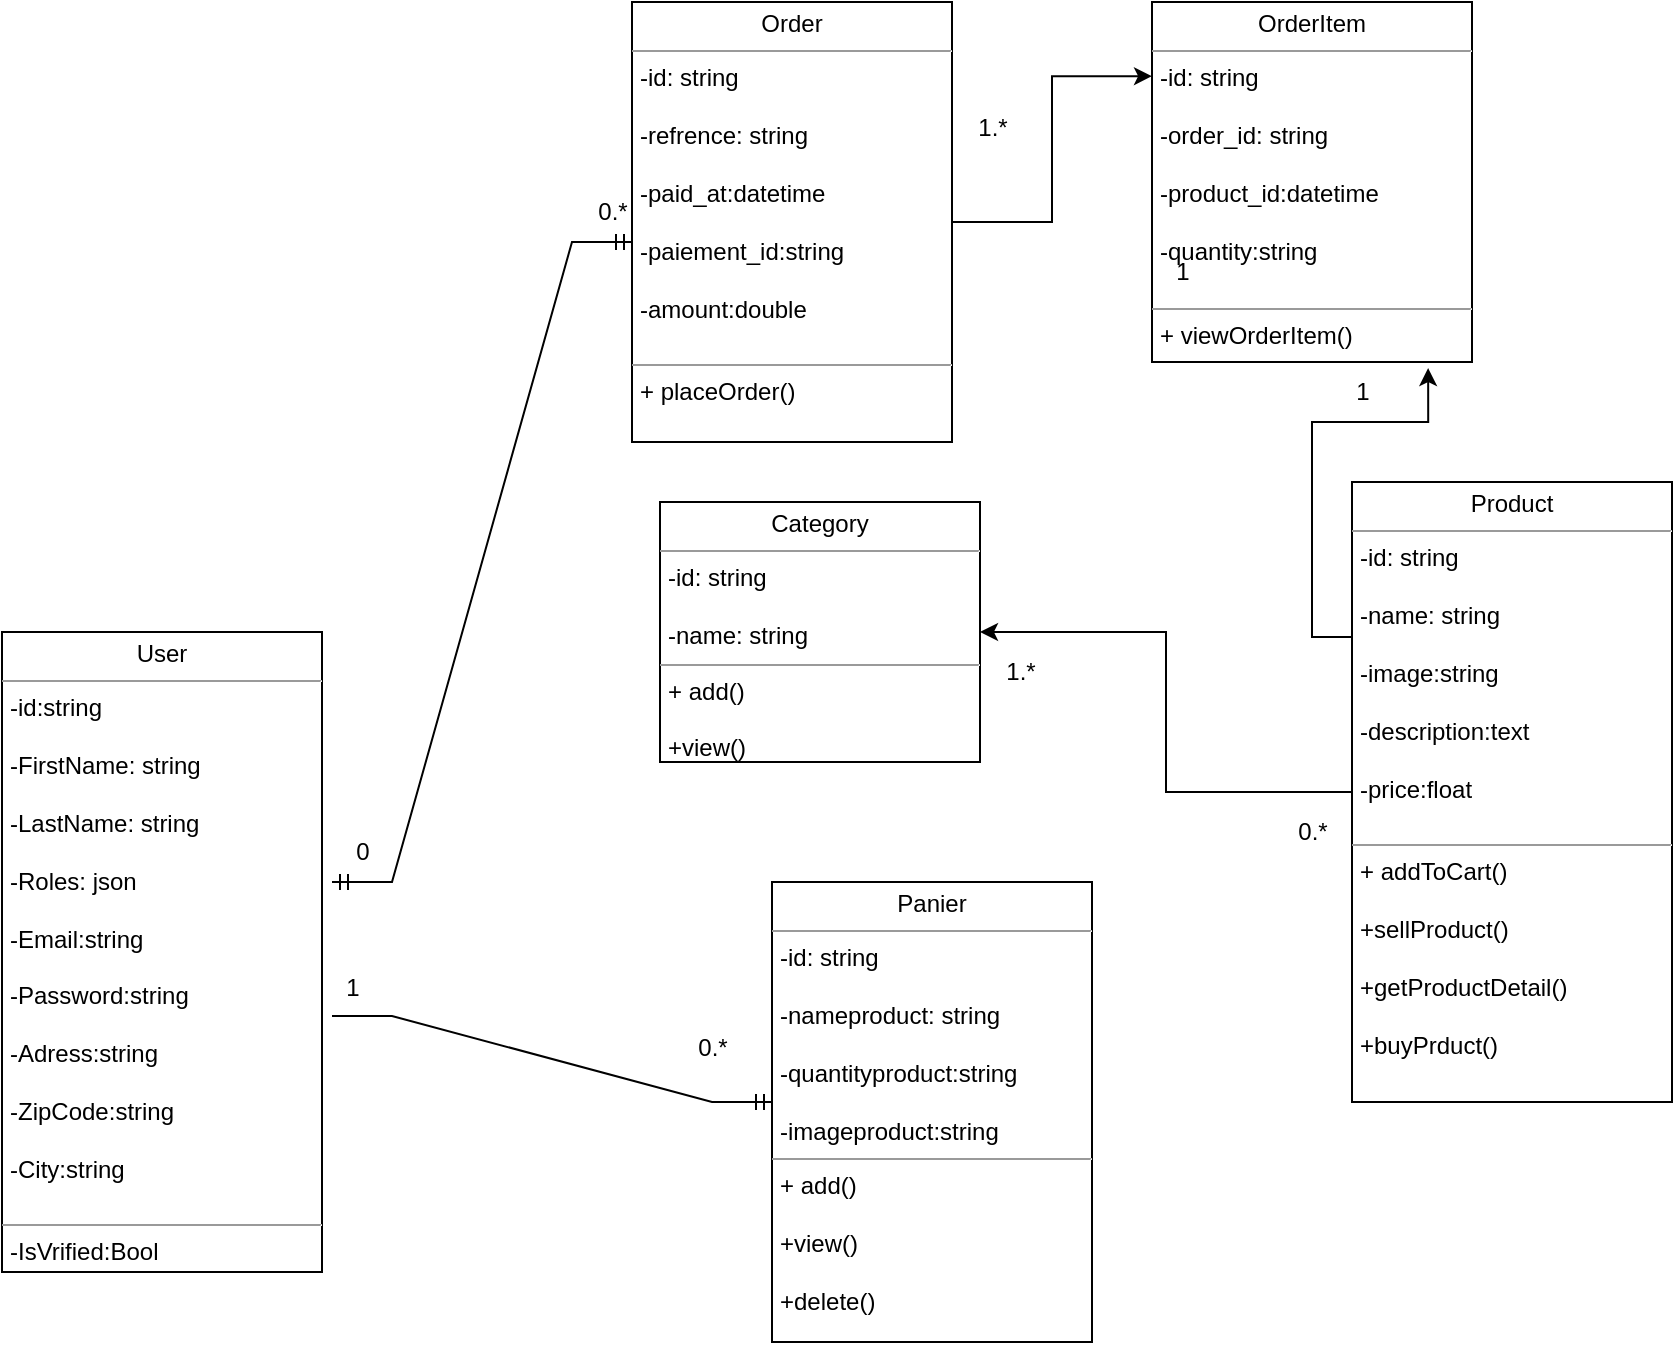 <mxfile version="12.2.4" pages="1"><diagram name="Page-1" id="3ezGziUiRQSxmLoqUvwv"><mxGraphModel dx="724" dy="592" grid="1" gridSize="10" guides="1" tooltips="1" connect="1" arrows="1" fold="1" page="1" pageScale="1" pageWidth="827" pageHeight="1169" math="0" shadow="0"><root><mxCell id="0"/><mxCell id="1" parent="0"/><mxCell id="BA7capK8kGxHlwMEma1d-8" value="&lt;p style=&quot;margin:0px;margin-top:4px;text-align:center;&quot;&gt;User&lt;/p&gt;&lt;hr size=&quot;1&quot;&gt;&lt;p style=&quot;margin:0px;margin-left:4px;&quot;&gt;-id:string&lt;/p&gt;&lt;p style=&quot;margin:0px;margin-left:4px;&quot;&gt;&lt;br&gt;&lt;/p&gt;&lt;p style=&quot;margin:0px;margin-left:4px;&quot;&gt;-FirstName: string&lt;br&gt;&lt;/p&gt;&lt;p style=&quot;margin:0px;margin-left:4px;&quot;&gt;&lt;br&gt;&lt;/p&gt;&lt;p style=&quot;margin:0px;margin-left:4px;&quot;&gt;-LastName: string&lt;br&gt;&lt;/p&gt;&lt;p style=&quot;margin:0px;margin-left:4px;&quot;&gt;&lt;br&gt;&lt;/p&gt;&lt;p style=&quot;margin:0px;margin-left:4px;&quot;&gt;-Roles: json&lt;/p&gt;&lt;p style=&quot;margin:0px;margin-left:4px;&quot;&gt;&lt;br style=&quot;border-color: var(--border-color);&quot;&gt;-Email:string&lt;br&gt;&lt;/p&gt;&lt;p style=&quot;margin:0px;margin-left:4px;&quot;&gt;&lt;br style=&quot;border-color: var(--border-color);&quot;&gt;-Password:string&lt;br style=&quot;border-color: var(--border-color);&quot;&gt;&lt;br style=&quot;border-color: var(--border-color);&quot;&gt;-Adress:string&lt;br style=&quot;border-color: var(--border-color);&quot;&gt;&lt;br style=&quot;border-color: var(--border-color);&quot;&gt;-ZipCode:string&lt;br style=&quot;border-color: var(--border-color);&quot;&gt;&lt;br style=&quot;border-color: var(--border-color);&quot;&gt;-City:string&lt;br style=&quot;border-color: var(--border-color);&quot;&gt;&lt;br&gt;&lt;/p&gt;&lt;hr size=&quot;1&quot;&gt;&lt;p style=&quot;margin:0px;margin-left:4px;&quot;&gt;-IsVrified:Bool&lt;br&gt;&lt;/p&gt;" style="verticalAlign=top;align=left;overflow=fill;fontSize=12;fontFamily=Helvetica;html=1;whiteSpace=wrap;" parent="1" vertex="1"><mxGeometry x="5" y="335" width="160" height="320" as="geometry"/></mxCell><mxCell id="BA7capK8kGxHlwMEma1d-31" style="edgeStyle=orthogonalEdgeStyle;rounded=0;orthogonalLoop=1;jettySize=auto;html=1;entryX=1;entryY=0.5;entryDx=0;entryDy=0;" parent="1" source="BA7capK8kGxHlwMEma1d-9" target="BA7capK8kGxHlwMEma1d-12" edge="1"><mxGeometry relative="1" as="geometry"/></mxCell><mxCell id="BA7capK8kGxHlwMEma1d-38" style="edgeStyle=orthogonalEdgeStyle;rounded=0;orthogonalLoop=1;jettySize=auto;html=1;exitX=0;exitY=0.25;exitDx=0;exitDy=0;entryX=0.863;entryY=1.017;entryDx=0;entryDy=0;entryPerimeter=0;" parent="1" source="BA7capK8kGxHlwMEma1d-9" target="BA7capK8kGxHlwMEma1d-13" edge="1"><mxGeometry relative="1" as="geometry"><mxPoint x="790" y="320" as="targetPoint"/></mxGeometry></mxCell><mxCell id="BA7capK8kGxHlwMEma1d-9" value="&lt;p style=&quot;margin:0px;margin-top:4px;text-align:center;&quot;&gt;Product&lt;/p&gt;&lt;hr size=&quot;1&quot;&gt;&lt;p style=&quot;margin:0px;margin-left:4px;&quot;&gt;-id: string&lt;/p&gt;&lt;p style=&quot;margin:0px;margin-left:4px;&quot;&gt;&lt;br&gt;&lt;/p&gt;&lt;p style=&quot;margin:0px;margin-left:4px;&quot;&gt;-name: string&lt;br&gt;&lt;/p&gt;&lt;p style=&quot;margin:0px;margin-left:4px;&quot;&gt;&lt;br&gt;&lt;/p&gt;&lt;p style=&quot;margin:0px;margin-left:4px;&quot;&gt;-image:string&lt;br&gt;&lt;/p&gt;&lt;p style=&quot;margin:0px;margin-left:4px;&quot;&gt;&lt;br style=&quot;border-color: var(--border-color);&quot;&gt;-description:text&lt;br style=&quot;border-color: var(--border-color);&quot;&gt;&lt;br style=&quot;border-color: var(--border-color);&quot;&gt;-price:float&lt;br&gt;&lt;/p&gt;&lt;p style=&quot;margin:0px;margin-left:4px;&quot;&gt;&lt;br&gt;&lt;/p&gt;&lt;hr size=&quot;1&quot;&gt;&lt;p style=&quot;margin:0px;margin-left:4px;&quot;&gt;+ addToCart()&lt;/p&gt;&lt;p style=&quot;margin:0px;margin-left:4px;&quot;&gt;&lt;br&gt;&lt;/p&gt;&lt;p style=&quot;margin:0px;margin-left:4px;&quot;&gt;+sellProduct()&lt;/p&gt;&lt;p style=&quot;margin:0px;margin-left:4px;&quot;&gt;&lt;br&gt;&lt;/p&gt;&lt;p style=&quot;margin:0px;margin-left:4px;&quot;&gt;+getProductDetail()&lt;/p&gt;&lt;p style=&quot;margin:0px;margin-left:4px;&quot;&gt;&lt;br&gt;&lt;/p&gt;&lt;p style=&quot;margin:0px;margin-left:4px;&quot;&gt;+buyPrduct()&lt;/p&gt;" style="verticalAlign=top;align=left;overflow=fill;fontSize=12;fontFamily=Helvetica;html=1;whiteSpace=wrap;" parent="1" vertex="1"><mxGeometry x="680" y="260" width="160" height="310" as="geometry"/></mxCell><mxCell id="BA7capK8kGxHlwMEma1d-37" style="edgeStyle=orthogonalEdgeStyle;rounded=0;orthogonalLoop=1;jettySize=auto;html=1;entryX=0;entryY=0.206;entryDx=0;entryDy=0;entryPerimeter=0;" parent="1" source="BA7capK8kGxHlwMEma1d-11" target="BA7capK8kGxHlwMEma1d-13" edge="1"><mxGeometry relative="1" as="geometry"/></mxCell><mxCell id="BA7capK8kGxHlwMEma1d-11" value="&lt;p style=&quot;margin:0px;margin-top:4px;text-align:center;&quot;&gt;Order&lt;/p&gt;&lt;hr size=&quot;1&quot;&gt;&lt;p style=&quot;margin:0px;margin-left:4px;&quot;&gt;-id: string&lt;/p&gt;&lt;p style=&quot;margin:0px;margin-left:4px;&quot;&gt;&lt;br&gt;&lt;/p&gt;&lt;p style=&quot;margin:0px;margin-left:4px;&quot;&gt;-refrence: string&lt;br&gt;&lt;/p&gt;&lt;p style=&quot;margin:0px;margin-left:4px;&quot;&gt;&lt;br&gt;&lt;/p&gt;&lt;p style=&quot;margin:0px;margin-left:4px;&quot;&gt;-paid_at:datetime&lt;br&gt;&lt;/p&gt;&lt;p style=&quot;margin:0px;margin-left:4px;&quot;&gt;&lt;br style=&quot;border-color: var(--border-color);&quot;&gt;-paiement_id:string&lt;br style=&quot;border-color: var(--border-color);&quot;&gt;&lt;br style=&quot;border-color: var(--border-color);&quot;&gt;-amount:double&lt;br&gt;&lt;/p&gt;&lt;p style=&quot;margin:0px;margin-left:4px;&quot;&gt;&lt;br&gt;&lt;/p&gt;&lt;hr size=&quot;1&quot;&gt;&lt;p style=&quot;margin:0px;margin-left:4px;&quot;&gt;+ placeOrder()&lt;/p&gt;" style="verticalAlign=top;align=left;overflow=fill;fontSize=12;fontFamily=Helvetica;html=1;whiteSpace=wrap;" parent="1" vertex="1"><mxGeometry x="320" y="20" width="160" height="220" as="geometry"/></mxCell><mxCell id="BA7capK8kGxHlwMEma1d-12" value="&lt;p style=&quot;margin:0px;margin-top:4px;text-align:center;&quot;&gt;Category&lt;/p&gt;&lt;hr size=&quot;1&quot;&gt;&lt;p style=&quot;margin:0px;margin-left:4px;&quot;&gt;-id: string&lt;/p&gt;&lt;p style=&quot;margin:0px;margin-left:4px;&quot;&gt;&lt;br&gt;&lt;/p&gt;&lt;p style=&quot;margin:0px;margin-left:4px;&quot;&gt;-name: string&lt;/p&gt;&lt;hr size=&quot;1&quot;&gt;&lt;p style=&quot;margin:0px;margin-left:4px;&quot;&gt;+ add()&lt;/p&gt;&lt;p style=&quot;margin:0px;margin-left:4px;&quot;&gt;&lt;br&gt;&lt;/p&gt;&lt;p style=&quot;margin:0px;margin-left:4px;&quot;&gt;+view()&lt;/p&gt;&lt;p style=&quot;margin:0px;margin-left:4px;&quot;&gt;&lt;br&gt;&lt;/p&gt;&lt;p style=&quot;margin:0px;margin-left:4px;&quot;&gt;&lt;br&gt;&lt;/p&gt;" style="verticalAlign=top;align=left;overflow=fill;fontSize=12;fontFamily=Helvetica;html=1;whiteSpace=wrap;" parent="1" vertex="1"><mxGeometry x="334" y="270" width="160" height="130" as="geometry"/></mxCell><mxCell id="BA7capK8kGxHlwMEma1d-13" value="&lt;p style=&quot;margin:0px;margin-top:4px;text-align:center;&quot;&gt;OrderItem&lt;/p&gt;&lt;hr size=&quot;1&quot;&gt;&lt;p style=&quot;margin:0px;margin-left:4px;&quot;&gt;-id: string&lt;/p&gt;&lt;p style=&quot;margin:0px;margin-left:4px;&quot;&gt;&lt;br&gt;&lt;/p&gt;&lt;p style=&quot;margin:0px;margin-left:4px;&quot;&gt;-order_id: string&lt;br&gt;&lt;/p&gt;&lt;p style=&quot;margin:0px;margin-left:4px;&quot;&gt;&lt;br&gt;&lt;/p&gt;&lt;p style=&quot;margin:0px;margin-left:4px;&quot;&gt;-product_id:datetime&lt;br&gt;&lt;/p&gt;&lt;p style=&quot;margin:0px;margin-left:4px;&quot;&gt;&lt;br style=&quot;border-color: var(--border-color);&quot;&gt;-quantity:string&lt;br style=&quot;border-color: var(--border-color);&quot;&gt;&lt;br&gt;&lt;/p&gt;&lt;hr size=&quot;1&quot;&gt;&lt;p style=&quot;margin:0px;margin-left:4px;&quot;&gt;+ viewOrderItem()&lt;/p&gt;" style="verticalAlign=top;align=left;overflow=fill;fontSize=12;fontFamily=Helvetica;html=1;whiteSpace=wrap;" parent="1" vertex="1"><mxGeometry x="580" y="20" width="160" height="180" as="geometry"/></mxCell><mxCell id="BA7capK8kGxHlwMEma1d-33" value="1.*" style="text;html=1;align=center;verticalAlign=middle;resizable=0;points=[];autosize=1;strokeColor=none;fillColor=none;" parent="1" vertex="1"><mxGeometry x="494" y="340" width="40" height="30" as="geometry"/></mxCell><mxCell id="BA7capK8kGxHlwMEma1d-39" value="0.*" style="text;html=1;align=center;verticalAlign=middle;resizable=0;points=[];autosize=1;strokeColor=none;fillColor=none;" parent="1" vertex="1"><mxGeometry x="640" y="420" width="40" height="30" as="geometry"/></mxCell><mxCell id="BA7capK8kGxHlwMEma1d-40" value="1" style="text;html=1;align=center;verticalAlign=middle;resizable=0;points=[];autosize=1;strokeColor=none;fillColor=none;" parent="1" vertex="1"><mxGeometry x="670" y="200" width="30" height="30" as="geometry"/></mxCell><mxCell id="BA7capK8kGxHlwMEma1d-41" value="1" style="text;html=1;align=center;verticalAlign=middle;resizable=0;points=[];autosize=1;strokeColor=none;fillColor=none;" parent="1" vertex="1"><mxGeometry x="580" y="140" width="30" height="30" as="geometry"/></mxCell><mxCell id="BA7capK8kGxHlwMEma1d-42" value="1.*" style="text;html=1;align=center;verticalAlign=middle;resizable=0;points=[];autosize=1;strokeColor=none;fillColor=none;" parent="1" vertex="1"><mxGeometry x="480" y="68" width="40" height="30" as="geometry"/></mxCell><mxCell id="3FL0dLRXV-J23aWy5OTl-2" value="&lt;p style=&quot;margin:0px;margin-top:4px;text-align:center;&quot;&gt;Panier&lt;/p&gt;&lt;hr size=&quot;1&quot;&gt;&lt;p style=&quot;margin:0px;margin-left:4px;&quot;&gt;-id: string&lt;/p&gt;&lt;p style=&quot;margin:0px;margin-left:4px;&quot;&gt;&lt;br&gt;&lt;/p&gt;&lt;p style=&quot;margin:0px;margin-left:4px;&quot;&gt;-nameproduct: string&lt;/p&gt;&lt;p style=&quot;margin:0px;margin-left:4px;&quot;&gt;&lt;br&gt;&lt;/p&gt;&lt;p style=&quot;margin:0px;margin-left:4px;&quot;&gt;-quantityproduct:string&lt;/p&gt;&lt;p style=&quot;margin:0px;margin-left:4px;&quot;&gt;&lt;br&gt;&lt;/p&gt;&lt;p style=&quot;margin:0px;margin-left:4px;&quot;&gt;-imageproduct:string&lt;/p&gt;&lt;hr size=&quot;1&quot;&gt;&lt;p style=&quot;margin:0px;margin-left:4px;&quot;&gt;+ add()&lt;/p&gt;&lt;p style=&quot;margin:0px;margin-left:4px;&quot;&gt;&lt;br&gt;&lt;/p&gt;&lt;p style=&quot;margin:0px;margin-left:4px;&quot;&gt;+view()&lt;/p&gt;&lt;p style=&quot;margin:0px;margin-left:4px;&quot;&gt;&lt;br&gt;&lt;/p&gt;&lt;p style=&quot;margin:0px;margin-left:4px;&quot;&gt;+delete()&lt;/p&gt;&lt;p style=&quot;margin:0px;margin-left:4px;&quot;&gt;&lt;br&gt;&lt;/p&gt;&lt;p style=&quot;margin:0px;margin-left:4px;&quot;&gt;&lt;br&gt;&lt;/p&gt;" style="verticalAlign=top;align=left;overflow=fill;fontSize=12;fontFamily=Helvetica;html=1;whiteSpace=wrap;" parent="1" vertex="1"><mxGeometry x="390" y="460" width="160" height="230" as="geometry"/></mxCell><mxCell id="3FL0dLRXV-J23aWy5OTl-5" value="" style="edgeStyle=entityRelationEdgeStyle;fontSize=12;html=1;endArrow=ERmandOne;startArrow=ERmandOne;rounded=0;exitX=1;exitY=0.461;exitDx=0;exitDy=0;exitPerimeter=0;" parent="1" edge="1"><mxGeometry width="100" height="100" relative="1" as="geometry"><mxPoint x="170" y="460" as="sourcePoint"/><mxPoint x="320" y="140" as="targetPoint"/></mxGeometry></mxCell><mxCell id="3FL0dLRXV-J23aWy5OTl-6" value="0.*" style="text;html=1;align=center;verticalAlign=middle;resizable=0;points=[];autosize=1;strokeColor=none;fillColor=none;" parent="1" vertex="1"><mxGeometry x="290" y="110" width="40" height="30" as="geometry"/></mxCell><mxCell id="3FL0dLRXV-J23aWy5OTl-7" value="0" style="text;html=1;align=center;verticalAlign=middle;resizable=0;points=[];autosize=1;strokeColor=none;fillColor=none;" parent="1" vertex="1"><mxGeometry x="175" y="435" width="20" height="20" as="geometry"/></mxCell><mxCell id="3FL0dLRXV-J23aWy5OTl-8" value="" style="edgeStyle=entityRelationEdgeStyle;fontSize=12;html=1;endArrow=ERmandOne;rounded=0;exitX=1;exitY=0.75;exitDx=0;exitDy=0;entryX=0;entryY=0.478;entryDx=0;entryDy=0;entryPerimeter=0;" parent="1" target="3FL0dLRXV-J23aWy5OTl-2" edge="1"><mxGeometry width="100" height="100" relative="1" as="geometry"><mxPoint x="170" y="527" as="sourcePoint"/><mxPoint x="370" y="640" as="targetPoint"/></mxGeometry></mxCell><mxCell id="3FL0dLRXV-J23aWy5OTl-9" value="1" style="text;html=1;align=center;verticalAlign=middle;resizable=0;points=[];autosize=1;strokeColor=none;fillColor=none;" parent="1" vertex="1"><mxGeometry x="165" y="498" width="30" height="30" as="geometry"/></mxCell><mxCell id="3FL0dLRXV-J23aWy5OTl-10" value="0.*" style="text;html=1;align=center;verticalAlign=middle;resizable=0;points=[];autosize=1;strokeColor=none;fillColor=none;" parent="1" vertex="1"><mxGeometry x="340" y="528" width="40" height="30" as="geometry"/></mxCell></root></mxGraphModel></diagram></mxfile>